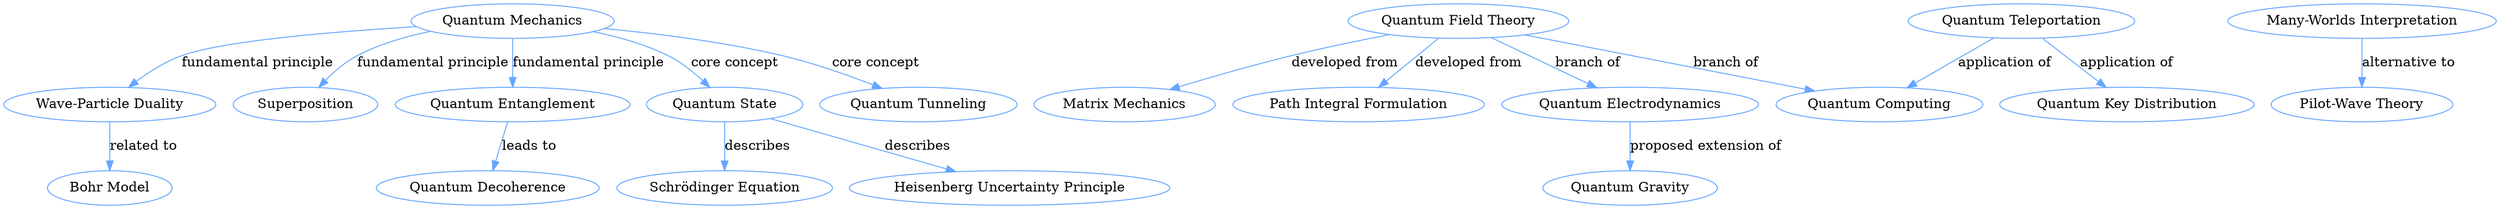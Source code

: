 // Knowledge Graph
digraph {
	0 [label="Quantum Mechanics" color="#66a6ff"]
	1 [label="Wave-Particle Duality" color="#66a6ff"]
	2 [label=Superposition color="#66a6ff"]
	3 [label="Quantum Entanglement" color="#66a6ff"]
	4 [label="Quantum State" color="#66a6ff"]
	5 [label="Quantum Tunneling" color="#66a6ff"]
	6 [label="Quantum Field Theory" color="#66a6ff"]
	7 [label="Schrödinger Equation" color="#66a6ff"]
	8 [label="Heisenberg Uncertainty Principle" color="#66a6ff"]
	9 [label="Matrix Mechanics" color="#66a6ff"]
	10 [label="Path Integral Formulation" color="#66a6ff"]
	11 [label="Quantum Teleportation" color="#66a6ff"]
	12 [label="Quantum Computing" color="#66a6ff"]
	13 [label="Bohr Model" color="#66a6ff"]
	14 [label="Quantum Key Distribution" color="#66a6ff"]
	15 [label="Quantum Decoherence" color="#66a6ff"]
	16 [label="Many-Worlds Interpretation" color="#66a6ff"]
	17 [label="Pilot-Wave Theory" color="#66a6ff"]
	18 [label="Quantum Electrodynamics" color="#66a6ff"]
	19 [label="Quantum Gravity" color="#66a6ff"]
	0 -> 1 [label="fundamental principle" color="#66a6ff"]
	0 -> 2 [label="fundamental principle" color="#66a6ff"]
	0 -> 3 [label="fundamental principle" color="#66a6ff"]
	0 -> 4 [label="core concept" color="#66a6ff"]
	0 -> 5 [label="core concept" color="#66a6ff"]
	4 -> 7 [label=describes color="#66a6ff"]
	4 -> 8 [label=describes color="#66a6ff"]
	6 -> 9 [label="developed from" color="#66a6ff"]
	6 -> 10 [label="developed from" color="#66a6ff"]
	6 -> 12 [label="branch of" color="#66a6ff"]
	1 -> 13 [label="related to" color="#66a6ff"]
	11 -> 12 [label="application of" color="#66a6ff"]
	11 -> 14 [label="application of" color="#66a6ff"]
	3 -> 15 [label="leads to" color="#66a6ff"]
	16 -> 17 [label="alternative to" color="#66a6ff"]
	6 -> 18 [label="branch of" color="#66a6ff"]
	18 -> 19 [label="proposed extension of" color="#66a6ff"]
}
